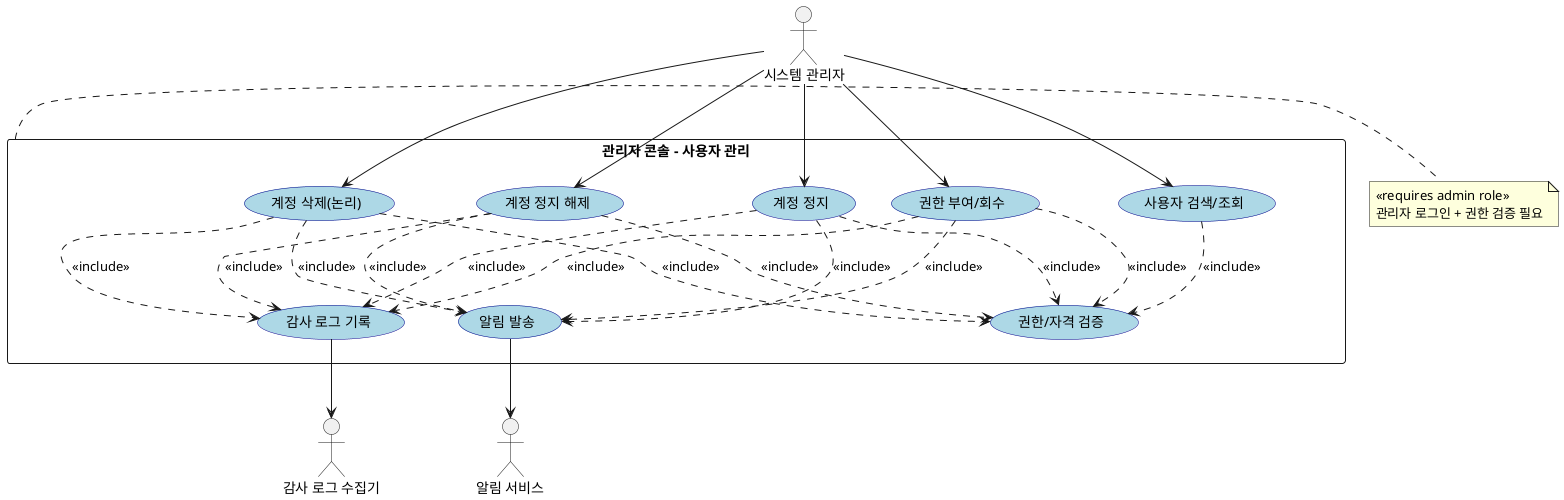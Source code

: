@startuml
' 사용자 관리 Use Case Diagram (관리자 콘솔 관점)

skinparam packageStyle rectangle
skinparam usecase {
  BackgroundColor LightBlue
  BorderColor DarkBlue
}

actor "시스템 관리자" as Admin
actor "알림 서비스" as Noti
actor "감사 로그 수집기" as Audit

rectangle "관리자 콘솔 - 사용자 관리" as AdminConsole {

  usecase "사용자 검색/조회" as U1
  usecase "계정 정지" as U2
  usecase "계정 정지 해제" as U3
  usecase "권한 부여/회수" as U4
  usecase "계정 삭제(논리)" as U5

  ' 공통(횡단) 유스케이스
  usecase "권한/자격 검증" as UC_Authz
  usecase "알림 발송" as UC_Notify
  usecase "감사 로그 기록" as UC_Audit
}

' 관리자 → 주요 유스케이스
Admin --> U1
Admin --> U2
Admin --> U3
Admin --> U4
Admin --> U5

' 공통 include 연결
U1 ..> UC_Authz : <<include>>
U2 ..> UC_Authz : <<include>>
U3 ..> UC_Authz : <<include>>
U4 ..> UC_Authz : <<include>>
U5 ..> UC_Authz : <<include>>

U2 ..> UC_Audit : <<include>>
U3 ..> UC_Audit : <<include>>
U4 ..> UC_Audit : <<include>>
U5 ..> UC_Audit : <<include>>

U2 ..> UC_Notify : <<include>>
U3 ..> UC_Notify : <<include>>
U4 ..> UC_Notify : <<include>>
U5 ..> UC_Notify : <<include>>

' 외부 시스템과의 상호작용
UC_Notify --> Noti
UC_Audit --> Audit

' 권한 요구는 include 대신 노트로 표기
note right of AdminConsole
«requires admin role»
관리자 로그인 + 권한 검증 필요
end note

@enduml
